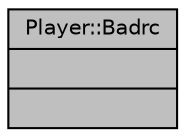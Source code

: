digraph "Player::Badrc"
{
 // INTERACTIVE_SVG=YES
 // LATEX_PDF_SIZE
  edge [fontname="Helvetica",fontsize="10",labelfontname="Helvetica",labelfontsize="10"];
  node [fontname="Helvetica",fontsize="10",shape=record];
  Node1 [label="{Player::Badrc\n||}",height=0.2,width=0.4,color="black", fillcolor="grey75", style="filled", fontcolor="black",tooltip=" "];
}
